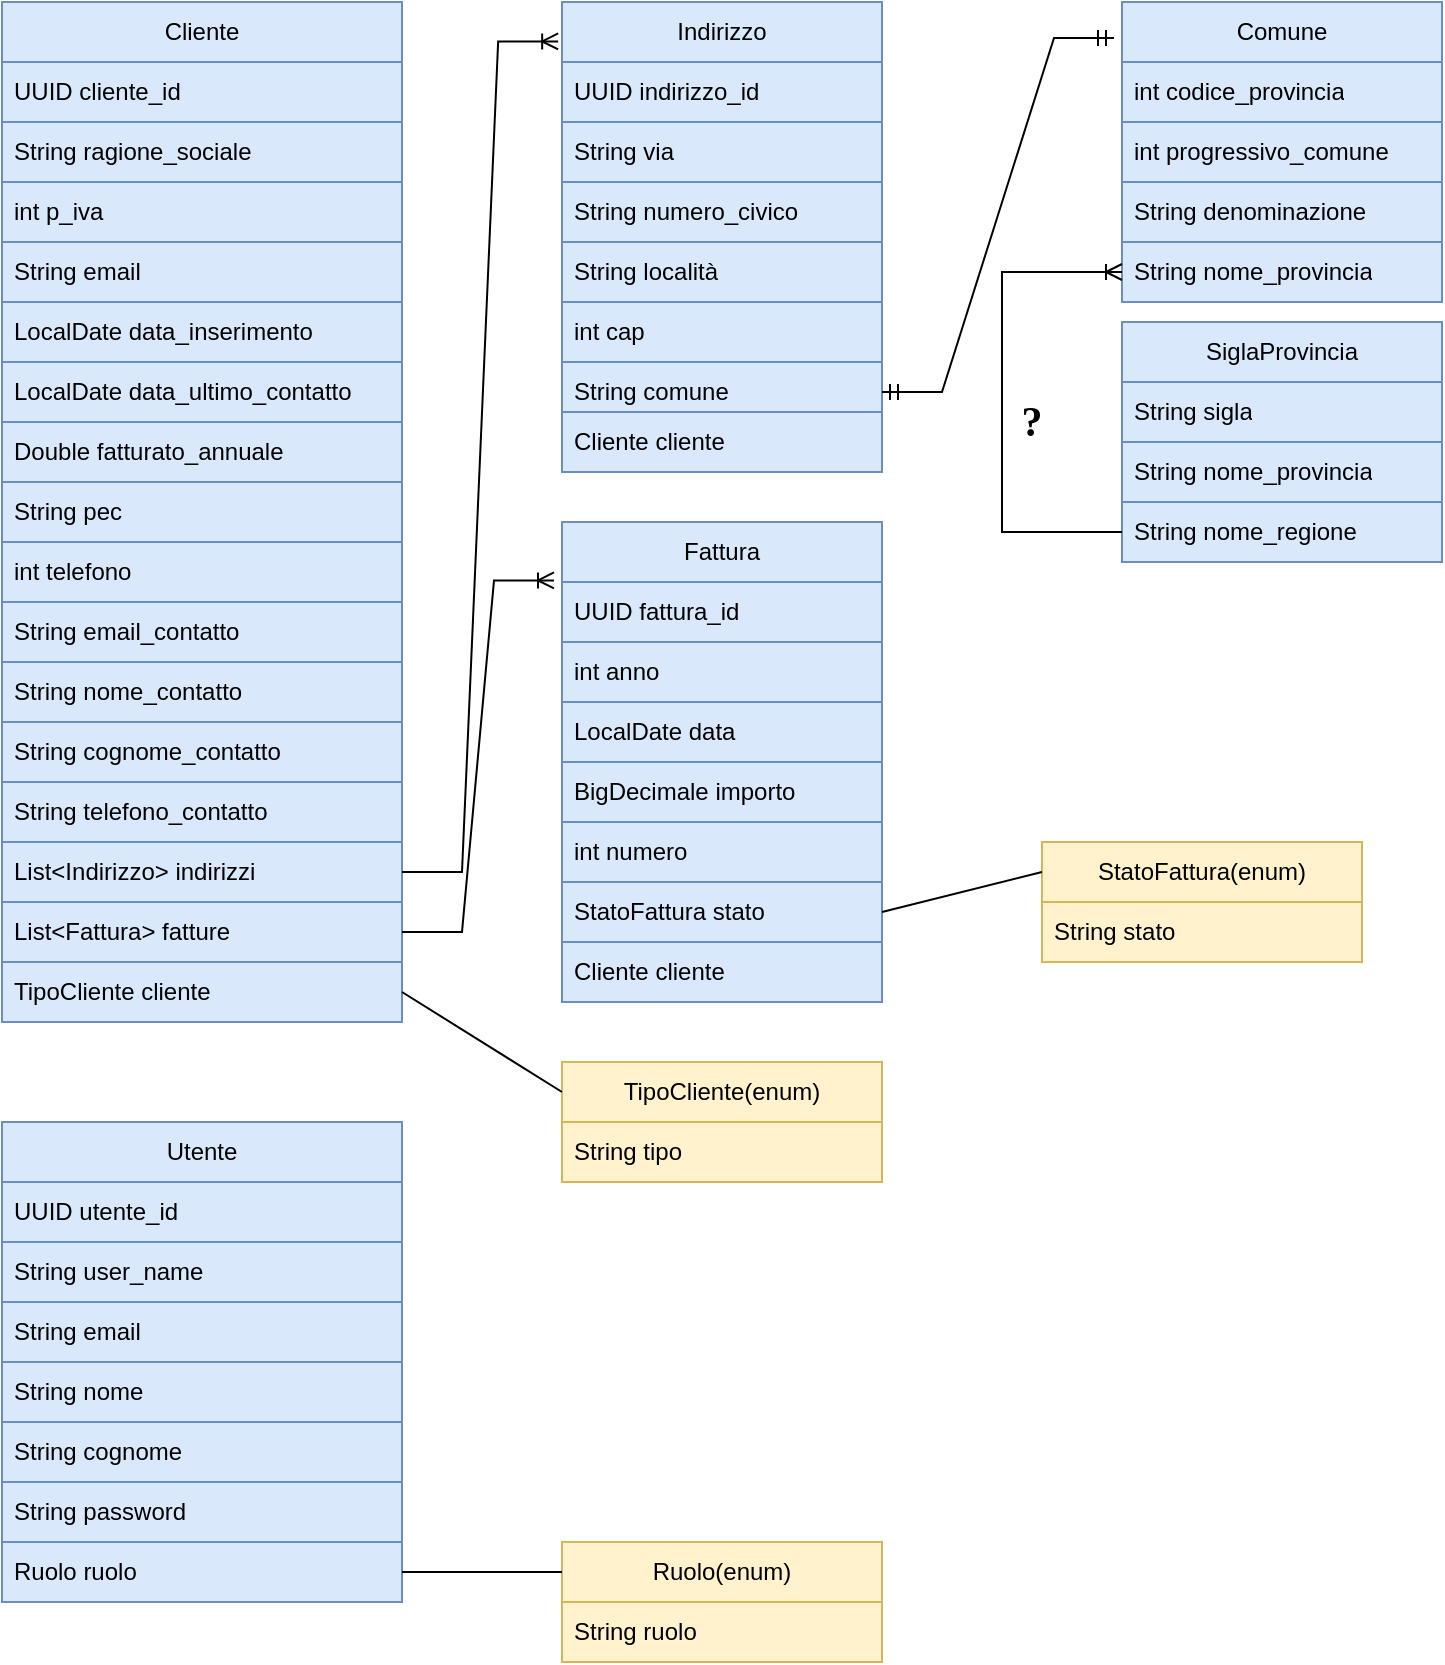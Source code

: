 <mxfile version="21.6.9" type="device">
  <diagram name="Pagina-1" id="bxHRvf_dLeDUh2Q6QcLy">
    <mxGraphModel dx="1434" dy="782" grid="1" gridSize="10" guides="1" tooltips="1" connect="1" arrows="1" fold="1" page="1" pageScale="1" pageWidth="827" pageHeight="1169" math="0" shadow="0">
      <root>
        <mxCell id="0" />
        <mxCell id="1" parent="0" />
        <mxCell id="wWRsi4yznbhPNVeR3Uqv-1" value="Indirizzo" style="swimlane;fontStyle=0;childLayout=stackLayout;horizontal=1;startSize=30;horizontalStack=0;resizeParent=1;resizeParentMax=0;resizeLast=0;collapsible=1;marginBottom=0;whiteSpace=wrap;html=1;fillColor=#dae8fc;strokeColor=#6c8ebf;" parent="1" vertex="1">
          <mxGeometry x="360" y="80" width="160" height="210" as="geometry" />
        </mxCell>
        <mxCell id="EKoDpT3Vyj5r-LyCiV_X-18" value="UUID indirizzo_id" style="text;strokeColor=#6c8ebf;fillColor=#dae8fc;align=left;verticalAlign=middle;spacingLeft=4;spacingRight=4;overflow=hidden;points=[[0,0.5],[1,0.5]];portConstraint=eastwest;rotatable=0;whiteSpace=wrap;html=1;" parent="wWRsi4yznbhPNVeR3Uqv-1" vertex="1">
          <mxGeometry y="30" width="160" height="30" as="geometry" />
        </mxCell>
        <mxCell id="wWRsi4yznbhPNVeR3Uqv-2" value="String via" style="text;strokeColor=#6c8ebf;fillColor=#dae8fc;align=left;verticalAlign=middle;spacingLeft=4;spacingRight=4;overflow=hidden;points=[[0,0.5],[1,0.5]];portConstraint=eastwest;rotatable=0;whiteSpace=wrap;html=1;" parent="wWRsi4yznbhPNVeR3Uqv-1" vertex="1">
          <mxGeometry y="60" width="160" height="30" as="geometry" />
        </mxCell>
        <mxCell id="wWRsi4yznbhPNVeR3Uqv-3" value="String numero_civico" style="text;strokeColor=#6c8ebf;fillColor=#dae8fc;align=left;verticalAlign=middle;spacingLeft=4;spacingRight=4;overflow=hidden;points=[[0,0.5],[1,0.5]];portConstraint=eastwest;rotatable=0;whiteSpace=wrap;html=1;" parent="wWRsi4yznbhPNVeR3Uqv-1" vertex="1">
          <mxGeometry y="90" width="160" height="30" as="geometry" />
        </mxCell>
        <mxCell id="wWRsi4yznbhPNVeR3Uqv-4" value="String località" style="text;strokeColor=#6c8ebf;fillColor=#dae8fc;align=left;verticalAlign=middle;spacingLeft=4;spacingRight=4;overflow=hidden;points=[[0,0.5],[1,0.5]];portConstraint=eastwest;rotatable=0;whiteSpace=wrap;html=1;" parent="wWRsi4yznbhPNVeR3Uqv-1" vertex="1">
          <mxGeometry y="120" width="160" height="30" as="geometry" />
        </mxCell>
        <mxCell id="wWRsi4yznbhPNVeR3Uqv-21" value="int cap" style="text;strokeColor=#6c8ebf;fillColor=#dae8fc;align=left;verticalAlign=middle;spacingLeft=4;spacingRight=4;overflow=hidden;points=[[0,0.5],[1,0.5]];portConstraint=eastwest;rotatable=0;whiteSpace=wrap;html=1;" parent="wWRsi4yznbhPNVeR3Uqv-1" vertex="1">
          <mxGeometry y="150" width="160" height="30" as="geometry" />
        </mxCell>
        <mxCell id="wWRsi4yznbhPNVeR3Uqv-22" value="String comune" style="text;strokeColor=#6c8ebf;fillColor=#dae8fc;align=left;verticalAlign=middle;spacingLeft=4;spacingRight=4;overflow=hidden;points=[[0,0.5],[1,0.5]];portConstraint=eastwest;rotatable=0;whiteSpace=wrap;html=1;" parent="wWRsi4yznbhPNVeR3Uqv-1" vertex="1">
          <mxGeometry y="180" width="160" height="30" as="geometry" />
        </mxCell>
        <mxCell id="wWRsi4yznbhPNVeR3Uqv-5" value="Cliente" style="swimlane;fontStyle=0;childLayout=stackLayout;horizontal=1;startSize=30;horizontalStack=0;resizeParent=1;resizeParentMax=0;resizeLast=0;collapsible=1;marginBottom=0;whiteSpace=wrap;html=1;fillColor=#dae8fc;strokeColor=#6c8ebf;" parent="1" vertex="1">
          <mxGeometry x="80" y="80" width="200" height="510" as="geometry" />
        </mxCell>
        <mxCell id="wWRsi4yznbhPNVeR3Uqv-7" value="UUID cliente_id" style="text;strokeColor=#6c8ebf;fillColor=#dae8fc;align=left;verticalAlign=middle;spacingLeft=4;spacingRight=4;overflow=hidden;points=[[0,0.5],[1,0.5]];portConstraint=eastwest;rotatable=0;whiteSpace=wrap;html=1;" parent="wWRsi4yznbhPNVeR3Uqv-5" vertex="1">
          <mxGeometry y="30" width="200" height="30" as="geometry" />
        </mxCell>
        <mxCell id="wWRsi4yznbhPNVeR3Uqv-6" value="String ragione_sociale" style="text;strokeColor=#6c8ebf;fillColor=#dae8fc;align=left;verticalAlign=middle;spacingLeft=4;spacingRight=4;overflow=hidden;points=[[0,0.5],[1,0.5]];portConstraint=eastwest;rotatable=0;whiteSpace=wrap;html=1;" parent="wWRsi4yznbhPNVeR3Uqv-5" vertex="1">
          <mxGeometry y="60" width="200" height="30" as="geometry" />
        </mxCell>
        <mxCell id="EKoDpT3Vyj5r-LyCiV_X-17" value="int p_iva" style="text;strokeColor=#6c8ebf;fillColor=#dae8fc;align=left;verticalAlign=middle;spacingLeft=4;spacingRight=4;overflow=hidden;points=[[0,0.5],[1,0.5]];portConstraint=eastwest;rotatable=0;whiteSpace=wrap;html=1;" parent="wWRsi4yznbhPNVeR3Uqv-5" vertex="1">
          <mxGeometry y="90" width="200" height="30" as="geometry" />
        </mxCell>
        <mxCell id="wWRsi4yznbhPNVeR3Uqv-8" value="String email" style="text;strokeColor=#6c8ebf;fillColor=#dae8fc;align=left;verticalAlign=middle;spacingLeft=4;spacingRight=4;overflow=hidden;points=[[0,0.5],[1,0.5]];portConstraint=eastwest;rotatable=0;whiteSpace=wrap;html=1;" parent="wWRsi4yznbhPNVeR3Uqv-5" vertex="1">
          <mxGeometry y="120" width="200" height="30" as="geometry" />
        </mxCell>
        <mxCell id="wWRsi4yznbhPNVeR3Uqv-9" value="LocalDate data_inserimento" style="text;strokeColor=#6c8ebf;fillColor=#dae8fc;align=left;verticalAlign=middle;spacingLeft=4;spacingRight=4;overflow=hidden;points=[[0,0.5],[1,0.5]];portConstraint=eastwest;rotatable=0;whiteSpace=wrap;html=1;" parent="wWRsi4yznbhPNVeR3Uqv-5" vertex="1">
          <mxGeometry y="150" width="200" height="30" as="geometry" />
        </mxCell>
        <mxCell id="wWRsi4yznbhPNVeR3Uqv-10" value="LocalDate data_ultimo_contatto" style="text;strokeColor=#6c8ebf;fillColor=#dae8fc;align=left;verticalAlign=middle;spacingLeft=4;spacingRight=4;overflow=hidden;points=[[0,0.5],[1,0.5]];portConstraint=eastwest;rotatable=0;whiteSpace=wrap;html=1;" parent="wWRsi4yznbhPNVeR3Uqv-5" vertex="1">
          <mxGeometry y="180" width="200" height="30" as="geometry" />
        </mxCell>
        <mxCell id="wWRsi4yznbhPNVeR3Uqv-11" value="Double fatturato_annuale" style="text;strokeColor=#6c8ebf;fillColor=#dae8fc;align=left;verticalAlign=middle;spacingLeft=4;spacingRight=4;overflow=hidden;points=[[0,0.5],[1,0.5]];portConstraint=eastwest;rotatable=0;whiteSpace=wrap;html=1;" parent="wWRsi4yznbhPNVeR3Uqv-5" vertex="1">
          <mxGeometry y="210" width="200" height="30" as="geometry" />
        </mxCell>
        <mxCell id="wWRsi4yznbhPNVeR3Uqv-12" value="String pec" style="text;strokeColor=#6c8ebf;fillColor=#dae8fc;align=left;verticalAlign=middle;spacingLeft=4;spacingRight=4;overflow=hidden;points=[[0,0.5],[1,0.5]];portConstraint=eastwest;rotatable=0;whiteSpace=wrap;html=1;" parent="wWRsi4yznbhPNVeR3Uqv-5" vertex="1">
          <mxGeometry y="240" width="200" height="30" as="geometry" />
        </mxCell>
        <mxCell id="wWRsi4yznbhPNVeR3Uqv-13" value="int telefono" style="text;strokeColor=#6c8ebf;fillColor=#dae8fc;align=left;verticalAlign=middle;spacingLeft=4;spacingRight=4;overflow=hidden;points=[[0,0.5],[1,0.5]];portConstraint=eastwest;rotatable=0;whiteSpace=wrap;html=1;" parent="wWRsi4yznbhPNVeR3Uqv-5" vertex="1">
          <mxGeometry y="270" width="200" height="30" as="geometry" />
        </mxCell>
        <mxCell id="wWRsi4yznbhPNVeR3Uqv-14" value="String email_contatto" style="text;strokeColor=#6c8ebf;fillColor=#dae8fc;align=left;verticalAlign=middle;spacingLeft=4;spacingRight=4;overflow=hidden;points=[[0,0.5],[1,0.5]];portConstraint=eastwest;rotatable=0;whiteSpace=wrap;html=1;" parent="wWRsi4yznbhPNVeR3Uqv-5" vertex="1">
          <mxGeometry y="300" width="200" height="30" as="geometry" />
        </mxCell>
        <mxCell id="wWRsi4yznbhPNVeR3Uqv-15" value="String&amp;nbsp;nome_contatto" style="text;strokeColor=#6c8ebf;fillColor=#dae8fc;align=left;verticalAlign=middle;spacingLeft=4;spacingRight=4;overflow=hidden;points=[[0,0.5],[1,0.5]];portConstraint=eastwest;rotatable=0;whiteSpace=wrap;html=1;" parent="wWRsi4yznbhPNVeR3Uqv-5" vertex="1">
          <mxGeometry y="330" width="200" height="30" as="geometry" />
        </mxCell>
        <mxCell id="wWRsi4yznbhPNVeR3Uqv-16" value="String cognome_contatto" style="text;strokeColor=#6c8ebf;fillColor=#dae8fc;align=left;verticalAlign=middle;spacingLeft=4;spacingRight=4;overflow=hidden;points=[[0,0.5],[1,0.5]];portConstraint=eastwest;rotatable=0;whiteSpace=wrap;html=1;" parent="wWRsi4yznbhPNVeR3Uqv-5" vertex="1">
          <mxGeometry y="360" width="200" height="30" as="geometry" />
        </mxCell>
        <mxCell id="wWRsi4yznbhPNVeR3Uqv-17" value="String telefono_contatto" style="text;strokeColor=#6c8ebf;fillColor=#dae8fc;align=left;verticalAlign=middle;spacingLeft=4;spacingRight=4;overflow=hidden;points=[[0,0.5],[1,0.5]];portConstraint=eastwest;rotatable=0;whiteSpace=wrap;html=1;" parent="wWRsi4yznbhPNVeR3Uqv-5" vertex="1">
          <mxGeometry y="390" width="200" height="30" as="geometry" />
        </mxCell>
        <mxCell id="wWRsi4yznbhPNVeR3Uqv-18" value="List&amp;lt;Indirizzo&amp;gt; indirizzi" style="text;strokeColor=#6c8ebf;fillColor=#dae8fc;align=left;verticalAlign=middle;spacingLeft=4;spacingRight=4;overflow=hidden;points=[[0,0.5],[1,0.5]];portConstraint=eastwest;rotatable=0;whiteSpace=wrap;html=1;" parent="wWRsi4yznbhPNVeR3Uqv-5" vertex="1">
          <mxGeometry y="420" width="200" height="30" as="geometry" />
        </mxCell>
        <mxCell id="wWRsi4yznbhPNVeR3Uqv-20" value="List&amp;lt;Fattura&amp;gt; fatture" style="text;strokeColor=#6c8ebf;fillColor=#dae8fc;align=left;verticalAlign=middle;spacingLeft=4;spacingRight=4;overflow=hidden;points=[[0,0.5],[1,0.5]];portConstraint=eastwest;rotatable=0;whiteSpace=wrap;html=1;" parent="wWRsi4yznbhPNVeR3Uqv-5" vertex="1">
          <mxGeometry y="450" width="200" height="30" as="geometry" />
        </mxCell>
        <mxCell id="wWRsi4yznbhPNVeR3Uqv-19" value="TipoCliente cliente&amp;nbsp;" style="text;strokeColor=#6c8ebf;fillColor=#dae8fc;align=left;verticalAlign=middle;spacingLeft=4;spacingRight=4;overflow=hidden;points=[[0,0.5],[1,0.5]];portConstraint=eastwest;rotatable=0;whiteSpace=wrap;html=1;" parent="wWRsi4yznbhPNVeR3Uqv-5" vertex="1">
          <mxGeometry y="480" width="200" height="30" as="geometry" />
        </mxCell>
        <mxCell id="wWRsi4yznbhPNVeR3Uqv-23" value="Comune" style="swimlane;fontStyle=0;childLayout=stackLayout;horizontal=1;startSize=30;horizontalStack=0;resizeParent=1;resizeParentMax=0;resizeLast=0;collapsible=1;marginBottom=0;whiteSpace=wrap;html=1;fillColor=#dae8fc;strokeColor=#6c8ebf;" parent="1" vertex="1">
          <mxGeometry x="640" y="80" width="160" height="150" as="geometry" />
        </mxCell>
        <mxCell id="wWRsi4yznbhPNVeR3Uqv-24" value="int&amp;nbsp;codice_provincia&lt;div style=&quot;background-color:#2f2f2f;padding:0px 0px 0px 2px;&quot;&gt;&lt;div style=&quot;color: rgb(170, 170, 170); font-family: &amp;quot;Courier New&amp;quot;; font-size: 10pt;&quot;&gt;&lt;p style=&quot;background-color:#373737;margin:0;&quot;&gt;&lt;span style=&quot;color:#d9e8f7;&quot;&gt;&lt;/span&gt;&lt;/p&gt;&lt;/div&gt;&lt;/div&gt;" style="text;strokeColor=#6c8ebf;fillColor=#dae8fc;align=left;verticalAlign=middle;spacingLeft=4;spacingRight=4;overflow=hidden;points=[[0,0.5],[1,0.5]];portConstraint=eastwest;rotatable=0;whiteSpace=wrap;html=1;" parent="wWRsi4yznbhPNVeR3Uqv-23" vertex="1">
          <mxGeometry y="30" width="160" height="30" as="geometry" />
        </mxCell>
        <mxCell id="wWRsi4yznbhPNVeR3Uqv-25" value="int&amp;nbsp;progressivo_comune&lt;div style=&quot;background-color:#2f2f2f;padding:0px 0px 0px 2px;&quot;&gt;&lt;div style=&quot;color: rgb(170, 170, 170); font-family: &amp;quot;Courier New&amp;quot;; font-size: 10pt;&quot;&gt;&lt;p style=&quot;background-color:#373737;margin:0;&quot;&gt;&lt;span style=&quot;color:#d9e8f7;&quot;&gt;&lt;/span&gt;&lt;/p&gt;&lt;/div&gt;&lt;/div&gt;" style="text;strokeColor=#6c8ebf;fillColor=#dae8fc;align=left;verticalAlign=middle;spacingLeft=4;spacingRight=4;overflow=hidden;points=[[0,0.5],[1,0.5]];portConstraint=eastwest;rotatable=0;whiteSpace=wrap;html=1;" parent="wWRsi4yznbhPNVeR3Uqv-23" vertex="1">
          <mxGeometry y="60" width="160" height="30" as="geometry" />
        </mxCell>
        <mxCell id="wWRsi4yznbhPNVeR3Uqv-26" value="String&amp;nbsp;denominazione&lt;div style=&quot;background-color:#2f2f2f;padding:0px 0px 0px 2px;&quot;&gt;&lt;div style=&quot;color: rgb(170, 170, 170); font-family: &amp;quot;Courier New&amp;quot;; font-size: 10pt;&quot;&gt;&lt;p style=&quot;background-color:#373737;margin:0;&quot;&gt;&lt;span style=&quot;color:#d9e8f7;&quot;&gt;&lt;/span&gt;&lt;/p&gt;&lt;/div&gt;&lt;/div&gt;" style="text;strokeColor=#6c8ebf;fillColor=#dae8fc;align=left;verticalAlign=middle;spacingLeft=4;spacingRight=4;overflow=hidden;points=[[0,0.5],[1,0.5]];portConstraint=eastwest;rotatable=0;whiteSpace=wrap;html=1;" parent="wWRsi4yznbhPNVeR3Uqv-23" vertex="1">
          <mxGeometry y="90" width="160" height="30" as="geometry" />
        </mxCell>
        <mxCell id="wWRsi4yznbhPNVeR3Uqv-27" value="String nome_provincia" style="text;strokeColor=#6c8ebf;fillColor=#dae8fc;align=left;verticalAlign=middle;spacingLeft=4;spacingRight=4;overflow=hidden;points=[[0,0.5],[1,0.5]];portConstraint=eastwest;rotatable=0;whiteSpace=wrap;html=1;" parent="wWRsi4yznbhPNVeR3Uqv-23" vertex="1">
          <mxGeometry y="120" width="160" height="30" as="geometry" />
        </mxCell>
        <mxCell id="wWRsi4yznbhPNVeR3Uqv-28" value="Fattura" style="swimlane;fontStyle=0;childLayout=stackLayout;horizontal=1;startSize=30;horizontalStack=0;resizeParent=1;resizeParentMax=0;resizeLast=0;collapsible=1;marginBottom=0;whiteSpace=wrap;html=1;fillColor=#dae8fc;strokeColor=#6c8ebf;" parent="1" vertex="1">
          <mxGeometry x="360" y="340" width="160" height="210" as="geometry" />
        </mxCell>
        <mxCell id="EKoDpT3Vyj5r-LyCiV_X-19" value="UUID fattura_id" style="text;strokeColor=#6c8ebf;fillColor=#dae8fc;align=left;verticalAlign=middle;spacingLeft=4;spacingRight=4;overflow=hidden;points=[[0,0.5],[1,0.5]];portConstraint=eastwest;rotatable=0;whiteSpace=wrap;html=1;" parent="wWRsi4yznbhPNVeR3Uqv-28" vertex="1">
          <mxGeometry y="30" width="160" height="30" as="geometry" />
        </mxCell>
        <mxCell id="wWRsi4yznbhPNVeR3Uqv-29" value="int anno" style="text;strokeColor=#6c8ebf;fillColor=#dae8fc;align=left;verticalAlign=middle;spacingLeft=4;spacingRight=4;overflow=hidden;points=[[0,0.5],[1,0.5]];portConstraint=eastwest;rotatable=0;whiteSpace=wrap;html=1;" parent="wWRsi4yznbhPNVeR3Uqv-28" vertex="1">
          <mxGeometry y="60" width="160" height="30" as="geometry" />
        </mxCell>
        <mxCell id="wWRsi4yznbhPNVeR3Uqv-30" value="LocalDate data" style="text;strokeColor=#6c8ebf;fillColor=#dae8fc;align=left;verticalAlign=middle;spacingLeft=4;spacingRight=4;overflow=hidden;points=[[0,0.5],[1,0.5]];portConstraint=eastwest;rotatable=0;whiteSpace=wrap;html=1;" parent="wWRsi4yznbhPNVeR3Uqv-28" vertex="1">
          <mxGeometry y="90" width="160" height="30" as="geometry" />
        </mxCell>
        <mxCell id="wWRsi4yznbhPNVeR3Uqv-31" value="BigDecimale importo" style="text;strokeColor=#6c8ebf;fillColor=#dae8fc;align=left;verticalAlign=middle;spacingLeft=4;spacingRight=4;overflow=hidden;points=[[0,0.5],[1,0.5]];portConstraint=eastwest;rotatable=0;whiteSpace=wrap;html=1;" parent="wWRsi4yznbhPNVeR3Uqv-28" vertex="1">
          <mxGeometry y="120" width="160" height="30" as="geometry" />
        </mxCell>
        <mxCell id="wWRsi4yznbhPNVeR3Uqv-32" value="int numero" style="text;strokeColor=#6c8ebf;fillColor=#dae8fc;align=left;verticalAlign=middle;spacingLeft=4;spacingRight=4;overflow=hidden;points=[[0,0.5],[1,0.5]];portConstraint=eastwest;rotatable=0;whiteSpace=wrap;html=1;" parent="wWRsi4yznbhPNVeR3Uqv-28" vertex="1">
          <mxGeometry y="150" width="160" height="30" as="geometry" />
        </mxCell>
        <mxCell id="wWRsi4yznbhPNVeR3Uqv-33" value="StatoFattura stato" style="text;strokeColor=#6c8ebf;fillColor=#dae8fc;align=left;verticalAlign=middle;spacingLeft=4;spacingRight=4;overflow=hidden;points=[[0,0.5],[1,0.5]];portConstraint=eastwest;rotatable=0;whiteSpace=wrap;html=1;" parent="wWRsi4yznbhPNVeR3Uqv-28" vertex="1">
          <mxGeometry y="180" width="160" height="30" as="geometry" />
        </mxCell>
        <mxCell id="wWRsi4yznbhPNVeR3Uqv-34" value="Utente" style="swimlane;fontStyle=0;childLayout=stackLayout;horizontal=1;startSize=30;horizontalStack=0;resizeParent=1;resizeParentMax=0;resizeLast=0;collapsible=1;marginBottom=0;whiteSpace=wrap;html=1;fillColor=#dae8fc;strokeColor=#6c8ebf;" parent="1" vertex="1">
          <mxGeometry x="80" y="640" width="200" height="240" as="geometry" />
        </mxCell>
        <mxCell id="EKoDpT3Vyj5r-LyCiV_X-21" value="UUID utente_id" style="text;strokeColor=#6c8ebf;fillColor=#dae8fc;align=left;verticalAlign=middle;spacingLeft=4;spacingRight=4;overflow=hidden;points=[[0,0.5],[1,0.5]];portConstraint=eastwest;rotatable=0;whiteSpace=wrap;html=1;" parent="wWRsi4yznbhPNVeR3Uqv-34" vertex="1">
          <mxGeometry y="30" width="200" height="30" as="geometry" />
        </mxCell>
        <mxCell id="wWRsi4yznbhPNVeR3Uqv-35" value="String user_name" style="text;strokeColor=#6c8ebf;fillColor=#dae8fc;align=left;verticalAlign=middle;spacingLeft=4;spacingRight=4;overflow=hidden;points=[[0,0.5],[1,0.5]];portConstraint=eastwest;rotatable=0;whiteSpace=wrap;html=1;" parent="wWRsi4yznbhPNVeR3Uqv-34" vertex="1">
          <mxGeometry y="60" width="200" height="30" as="geometry" />
        </mxCell>
        <mxCell id="wWRsi4yznbhPNVeR3Uqv-36" value="String email" style="text;strokeColor=#6c8ebf;fillColor=#dae8fc;align=left;verticalAlign=middle;spacingLeft=4;spacingRight=4;overflow=hidden;points=[[0,0.5],[1,0.5]];portConstraint=eastwest;rotatable=0;whiteSpace=wrap;html=1;" parent="wWRsi4yznbhPNVeR3Uqv-34" vertex="1">
          <mxGeometry y="90" width="200" height="30" as="geometry" />
        </mxCell>
        <mxCell id="wWRsi4yznbhPNVeR3Uqv-37" value="String nome" style="text;strokeColor=#6c8ebf;fillColor=#dae8fc;align=left;verticalAlign=middle;spacingLeft=4;spacingRight=4;overflow=hidden;points=[[0,0.5],[1,0.5]];portConstraint=eastwest;rotatable=0;whiteSpace=wrap;html=1;" parent="wWRsi4yznbhPNVeR3Uqv-34" vertex="1">
          <mxGeometry y="120" width="200" height="30" as="geometry" />
        </mxCell>
        <mxCell id="wWRsi4yznbhPNVeR3Uqv-38" value="String cognome" style="text;strokeColor=#6c8ebf;fillColor=#dae8fc;align=left;verticalAlign=middle;spacingLeft=4;spacingRight=4;overflow=hidden;points=[[0,0.5],[1,0.5]];portConstraint=eastwest;rotatable=0;whiteSpace=wrap;html=1;" parent="wWRsi4yznbhPNVeR3Uqv-34" vertex="1">
          <mxGeometry y="150" width="200" height="30" as="geometry" />
        </mxCell>
        <mxCell id="wWRsi4yznbhPNVeR3Uqv-39" value="String password" style="text;strokeColor=#6c8ebf;fillColor=#dae8fc;align=left;verticalAlign=middle;spacingLeft=4;spacingRight=4;overflow=hidden;points=[[0,0.5],[1,0.5]];portConstraint=eastwest;rotatable=0;whiteSpace=wrap;html=1;" parent="wWRsi4yznbhPNVeR3Uqv-34" vertex="1">
          <mxGeometry y="180" width="200" height="30" as="geometry" />
        </mxCell>
        <mxCell id="wWRsi4yznbhPNVeR3Uqv-61" value="Ruolo ruolo&amp;nbsp;" style="text;strokeColor=#6c8ebf;fillColor=#dae8fc;align=left;verticalAlign=middle;spacingLeft=4;spacingRight=4;overflow=hidden;points=[[0,0.5],[1,0.5]];portConstraint=eastwest;rotatable=0;whiteSpace=wrap;html=1;" parent="wWRsi4yznbhPNVeR3Uqv-34" vertex="1">
          <mxGeometry y="210" width="200" height="30" as="geometry" />
        </mxCell>
        <mxCell id="wWRsi4yznbhPNVeR3Uqv-40" value="TipoCliente(enum)" style="swimlane;fontStyle=0;childLayout=stackLayout;horizontal=1;startSize=30;horizontalStack=0;resizeParent=1;resizeParentMax=0;resizeLast=0;collapsible=1;marginBottom=0;whiteSpace=wrap;html=1;fillColor=#fff2cc;strokeColor=#d6b656;" parent="1" vertex="1">
          <mxGeometry x="360" y="610" width="160" height="60" as="geometry" />
        </mxCell>
        <mxCell id="wWRsi4yznbhPNVeR3Uqv-41" value="String tipo" style="text;strokeColor=#d6b656;fillColor=#fff2cc;align=left;verticalAlign=middle;spacingLeft=4;spacingRight=4;overflow=hidden;points=[[0,0.5],[1,0.5]];portConstraint=eastwest;rotatable=0;whiteSpace=wrap;html=1;" parent="wWRsi4yznbhPNVeR3Uqv-40" vertex="1">
          <mxGeometry y="30" width="160" height="30" as="geometry" />
        </mxCell>
        <mxCell id="wWRsi4yznbhPNVeR3Uqv-44" value="StatoFattura(enum)" style="swimlane;fontStyle=0;childLayout=stackLayout;horizontal=1;startSize=30;horizontalStack=0;resizeParent=1;resizeParentMax=0;resizeLast=0;collapsible=1;marginBottom=0;whiteSpace=wrap;html=1;fillColor=#fff2cc;strokeColor=#d6b656;" parent="1" vertex="1">
          <mxGeometry x="600" y="500" width="160" height="60" as="geometry" />
        </mxCell>
        <mxCell id="wWRsi4yznbhPNVeR3Uqv-45" value="String stato" style="text;strokeColor=#d6b656;fillColor=#fff2cc;align=left;verticalAlign=middle;spacingLeft=4;spacingRight=4;overflow=hidden;points=[[0,0.5],[1,0.5]];portConstraint=eastwest;rotatable=0;whiteSpace=wrap;html=1;" parent="wWRsi4yznbhPNVeR3Uqv-44" vertex="1">
          <mxGeometry y="30" width="160" height="30" as="geometry" />
        </mxCell>
        <mxCell id="wWRsi4yznbhPNVeR3Uqv-50" value="Ruolo(enum)" style="swimlane;fontStyle=0;childLayout=stackLayout;horizontal=1;startSize=30;horizontalStack=0;resizeParent=1;resizeParentMax=0;resizeLast=0;collapsible=1;marginBottom=0;whiteSpace=wrap;html=1;fillColor=#fff2cc;strokeColor=#d6b656;" parent="1" vertex="1">
          <mxGeometry x="360" y="850" width="160" height="60" as="geometry" />
        </mxCell>
        <mxCell id="wWRsi4yznbhPNVeR3Uqv-51" value="String ruolo" style="text;strokeColor=#d6b656;fillColor=#fff2cc;align=left;verticalAlign=middle;spacingLeft=4;spacingRight=4;overflow=hidden;points=[[0,0.5],[1,0.5]];portConstraint=eastwest;rotatable=0;whiteSpace=wrap;html=1;" parent="wWRsi4yznbhPNVeR3Uqv-50" vertex="1">
          <mxGeometry y="30" width="160" height="30" as="geometry" />
        </mxCell>
        <mxCell id="wWRsi4yznbhPNVeR3Uqv-52" value="" style="edgeStyle=entityRelationEdgeStyle;fontSize=12;html=1;endArrow=ERoneToMany;rounded=0;exitX=1;exitY=0.5;exitDx=0;exitDy=0;entryX=-0.012;entryY=0.094;entryDx=0;entryDy=0;entryPerimeter=0;" parent="1" source="wWRsi4yznbhPNVeR3Uqv-18" target="wWRsi4yznbhPNVeR3Uqv-1" edge="1">
          <mxGeometry width="100" height="100" relative="1" as="geometry">
            <mxPoint x="360" y="410" as="sourcePoint" />
            <mxPoint x="460" y="310" as="targetPoint" />
          </mxGeometry>
        </mxCell>
        <mxCell id="wWRsi4yznbhPNVeR3Uqv-53" value="" style="edgeStyle=entityRelationEdgeStyle;fontSize=12;html=1;endArrow=ERmandOne;startArrow=ERmandOne;rounded=0;entryX=-0.025;entryY=0.12;entryDx=0;entryDy=0;entryPerimeter=0;exitX=1;exitY=0.5;exitDx=0;exitDy=0;" parent="1" source="wWRsi4yznbhPNVeR3Uqv-22" target="wWRsi4yznbhPNVeR3Uqv-23" edge="1">
          <mxGeometry width="100" height="100" relative="1" as="geometry">
            <mxPoint x="520" y="240" as="sourcePoint" />
            <mxPoint x="460" y="320" as="targetPoint" />
          </mxGeometry>
        </mxCell>
        <mxCell id="wWRsi4yznbhPNVeR3Uqv-55" value="" style="edgeStyle=entityRelationEdgeStyle;fontSize=12;html=1;endArrow=ERoneToMany;rounded=0;exitX=1;exitY=0.5;exitDx=0;exitDy=0;entryX=-0.025;entryY=0.139;entryDx=0;entryDy=0;entryPerimeter=0;" parent="1" source="wWRsi4yznbhPNVeR3Uqv-20" target="wWRsi4yznbhPNVeR3Uqv-28" edge="1">
          <mxGeometry width="100" height="100" relative="1" as="geometry">
            <mxPoint x="360" y="620" as="sourcePoint" />
            <mxPoint x="460" y="520" as="targetPoint" />
          </mxGeometry>
        </mxCell>
        <mxCell id="wWRsi4yznbhPNVeR3Uqv-62" value="" style="endArrow=none;html=1;rounded=0;exitX=1;exitY=0.5;exitDx=0;exitDy=0;entryX=0;entryY=0.25;entryDx=0;entryDy=0;" parent="1" source="wWRsi4yznbhPNVeR3Uqv-61" target="wWRsi4yznbhPNVeR3Uqv-50" edge="1">
          <mxGeometry width="50" height="50" relative="1" as="geometry">
            <mxPoint x="390" y="760" as="sourcePoint" />
            <mxPoint x="440" y="710" as="targetPoint" />
          </mxGeometry>
        </mxCell>
        <mxCell id="wWRsi4yznbhPNVeR3Uqv-63" value="" style="endArrow=none;html=1;rounded=0;entryX=1;entryY=0.5;entryDx=0;entryDy=0;exitX=0;exitY=0.25;exitDx=0;exitDy=0;" parent="1" source="wWRsi4yznbhPNVeR3Uqv-44" target="wWRsi4yznbhPNVeR3Uqv-33" edge="1">
          <mxGeometry width="50" height="50" relative="1" as="geometry">
            <mxPoint x="380" y="500" as="sourcePoint" />
            <mxPoint x="430" y="450" as="targetPoint" />
          </mxGeometry>
        </mxCell>
        <mxCell id="wWRsi4yznbhPNVeR3Uqv-68" value="" style="endArrow=none;html=1;rounded=0;exitX=1;exitY=0.5;exitDx=0;exitDy=0;entryX=0;entryY=0.25;entryDx=0;entryDy=0;" parent="1" source="wWRsi4yznbhPNVeR3Uqv-19" target="wWRsi4yznbhPNVeR3Uqv-40" edge="1">
          <mxGeometry width="50" height="50" relative="1" as="geometry">
            <mxPoint x="390" y="550" as="sourcePoint" />
            <mxPoint x="440" y="500" as="targetPoint" />
          </mxGeometry>
        </mxCell>
        <mxCell id="EKoDpT3Vyj5r-LyCiV_X-5" value="SiglaProvincia" style="swimlane;fontStyle=0;childLayout=stackLayout;horizontal=1;startSize=30;horizontalStack=0;resizeParent=1;resizeParentMax=0;resizeLast=0;collapsible=1;marginBottom=0;whiteSpace=wrap;html=1;fillColor=#dae8fc;strokeColor=#6c8ebf;" parent="1" vertex="1">
          <mxGeometry x="640" y="240" width="160" height="120" as="geometry" />
        </mxCell>
        <mxCell id="EKoDpT3Vyj5r-LyCiV_X-6" value="String sigla" style="text;strokeColor=#6c8ebf;fillColor=#dae8fc;align=left;verticalAlign=middle;spacingLeft=4;spacingRight=4;overflow=hidden;points=[[0,0.5],[1,0.5]];portConstraint=eastwest;rotatable=0;whiteSpace=wrap;html=1;" parent="EKoDpT3Vyj5r-LyCiV_X-5" vertex="1">
          <mxGeometry y="30" width="160" height="30" as="geometry" />
        </mxCell>
        <mxCell id="EKoDpT3Vyj5r-LyCiV_X-15" value="String nome_provincia" style="text;strokeColor=#6c8ebf;fillColor=#dae8fc;align=left;verticalAlign=middle;spacingLeft=4;spacingRight=4;overflow=hidden;points=[[0,0.5],[1,0.5]];portConstraint=eastwest;rotatable=0;whiteSpace=wrap;html=1;" parent="EKoDpT3Vyj5r-LyCiV_X-5" vertex="1">
          <mxGeometry y="60" width="160" height="30" as="geometry" />
        </mxCell>
        <mxCell id="EKoDpT3Vyj5r-LyCiV_X-8" value="String nome_regione" style="text;strokeColor=#6c8ebf;fillColor=#dae8fc;align=left;verticalAlign=middle;spacingLeft=4;spacingRight=4;overflow=hidden;points=[[0,0.5],[1,0.5]];portConstraint=eastwest;rotatable=0;whiteSpace=wrap;html=1;" parent="EKoDpT3Vyj5r-LyCiV_X-5" vertex="1">
          <mxGeometry y="90" width="160" height="30" as="geometry" />
        </mxCell>
        <mxCell id="EKoDpT3Vyj5r-LyCiV_X-13" value="" style="fontSize=12;html=1;endArrow=ERoneToMany;rounded=0;edgeStyle=elbowEdgeStyle;elbow=horizontal;entryX=0;entryY=0.5;entryDx=0;entryDy=0;exitX=0;exitY=0.5;exitDx=0;exitDy=0;" parent="1" target="wWRsi4yznbhPNVeR3Uqv-27" edge="1">
          <mxGeometry width="100" height="100" relative="1" as="geometry">
            <mxPoint x="640" y="345" as="sourcePoint" />
            <mxPoint x="630" y="215" as="targetPoint" />
            <Array as="points">
              <mxPoint x="580" y="315" />
            </Array>
          </mxGeometry>
        </mxCell>
        <mxCell id="EKoDpT3Vyj5r-LyCiV_X-14" value="&lt;font style=&quot;font-size: 21px;&quot; face=&quot;Lucida Console&quot;&gt;&lt;b&gt;?&lt;/b&gt;&lt;/font&gt;" style="text;html=1;strokeColor=none;fillColor=none;align=center;verticalAlign=middle;whiteSpace=wrap;rounded=0;" parent="1" vertex="1">
          <mxGeometry x="580" y="280" width="30" height="20" as="geometry" />
        </mxCell>
        <mxCell id="fJUYLs438Nhcj0-c0wqd-1" value="Cliente cliente" style="text;strokeColor=#6c8ebf;fillColor=#dae8fc;align=left;verticalAlign=middle;spacingLeft=4;spacingRight=4;overflow=hidden;points=[[0,0.5],[1,0.5]];portConstraint=eastwest;rotatable=0;whiteSpace=wrap;html=1;" parent="1" vertex="1">
          <mxGeometry x="360" y="285" width="160" height="30" as="geometry" />
        </mxCell>
        <mxCell id="fJUYLs438Nhcj0-c0wqd-2" value="Cliente cliente" style="text;strokeColor=#6c8ebf;fillColor=#dae8fc;align=left;verticalAlign=middle;spacingLeft=4;spacingRight=4;overflow=hidden;points=[[0,0.5],[1,0.5]];portConstraint=eastwest;rotatable=0;whiteSpace=wrap;html=1;" parent="1" vertex="1">
          <mxGeometry x="360" y="550" width="160" height="30" as="geometry" />
        </mxCell>
      </root>
    </mxGraphModel>
  </diagram>
</mxfile>
